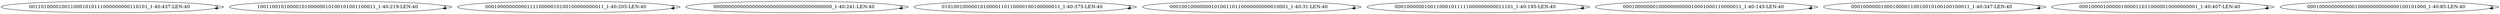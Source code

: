digraph G {
    "0011010000100110001010111000000000110101_1-40:437-LEN:40" -> "0011010000100110001010111000000000110101_1-40:437-LEN:40";
    "1001100101000010100000010100101001100011_1-40:219-LEN:40" -> "1001100101000010100000010100101001100011_1-40:219-LEN:40";
    "0001000000000011110000010100100000000011_1-40:205-LEN:40" -> "0001000000000011110000010100100000000011_1-40:205-LEN:40";
    "0000000000000000000000000000000000000000_1-40:241-LEN:40" -> "0000000000000000000000000000000000000000_1-40:241-LEN:40";
    "0101001000001010000110110000100100000011_1-40:375-LEN:40" -> "0101001000001010000110110000100100000011_1-40:375-LEN:40";
    "0001001000000010100110110000000000010001_1-40:31-LEN:40" -> "0001001000000010100110110000000000010001_1-40:31-LEN:40";
    "0001000000100110001011111000000000011101_1-40:195-LEN:40" -> "0001000000100110001011111000000000011101_1-40:195-LEN:40";
    "0001000000010000000000010001000110000011_1-40:145-LEN:40" -> "0001000000010000000000010001000110000011_1-40:145-LEN:40";
    "0001000000100010000110010010100100100011_1-40:347-LEN:40" -> "0001000000100010000110010010100100100011_1-40:347-LEN:40";
    "0001000010000010000110110000010000000001_1-40:407-LEN:40" -> "0001000010000010000110110000010000000001_1-40:407-LEN:40";
    "0001000000000000100000000000000100101000_1-40:85-LEN:40" -> "0001000000000000100000000000000100101000_1-40:85-LEN:40";
}

